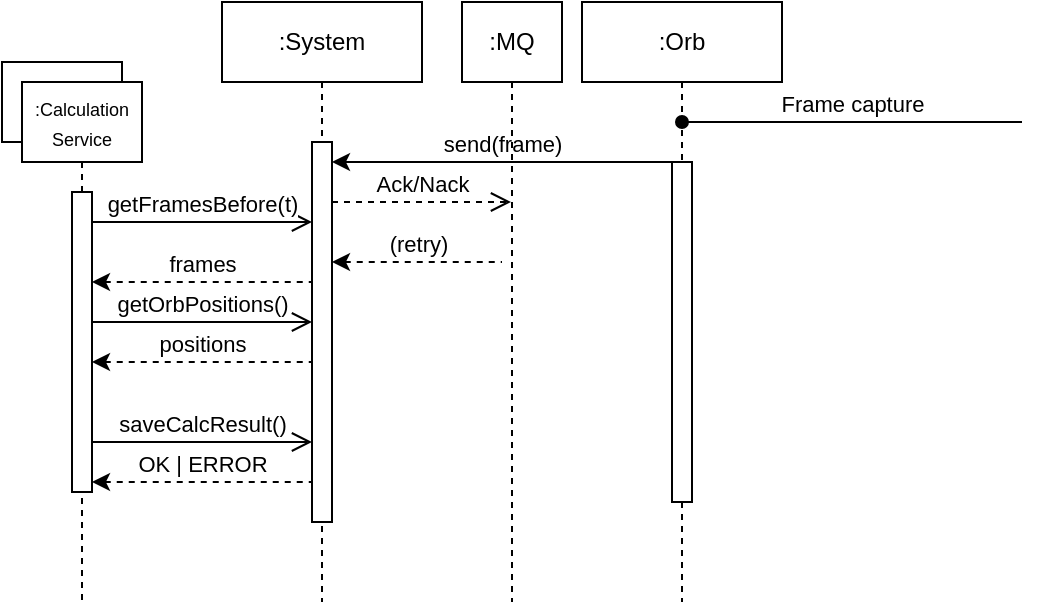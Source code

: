 <mxfile version="21.1.9" type="github">
  <diagram name="Page-1" id="2YBvvXClWsGukQMizWep">
    <mxGraphModel dx="2524" dy="759" grid="1" gridSize="10" guides="1" tooltips="1" connect="1" arrows="1" fold="1" page="1" pageScale="1" pageWidth="850" pageHeight="1100" math="0" shadow="0">
      <root>
        <mxCell id="0" />
        <mxCell id="1" parent="0" />
        <mxCell id="rSKSXi-QU2KXNEiJ4-z2-8" value="" style="rounded=0;whiteSpace=wrap;html=1;" parent="1" vertex="1">
          <mxGeometry x="-70" y="70" width="60" height="40" as="geometry" />
        </mxCell>
        <mxCell id="aM9ryv3xv72pqoxQDRHE-1" value=":System" style="shape=umlLifeline;perimeter=lifelinePerimeter;whiteSpace=wrap;html=1;container=0;dropTarget=0;collapsible=0;recursiveResize=0;outlineConnect=0;portConstraint=eastwest;newEdgeStyle={&quot;edgeStyle&quot;:&quot;elbowEdgeStyle&quot;,&quot;elbow&quot;:&quot;vertical&quot;,&quot;curved&quot;:0,&quot;rounded&quot;:0};" parent="1" vertex="1">
          <mxGeometry x="40" y="40" width="100" height="300" as="geometry" />
        </mxCell>
        <mxCell id="aM9ryv3xv72pqoxQDRHE-2" value="" style="html=1;points=[];perimeter=orthogonalPerimeter;outlineConnect=0;targetShapes=umlLifeline;portConstraint=eastwest;newEdgeStyle={&quot;edgeStyle&quot;:&quot;elbowEdgeStyle&quot;,&quot;elbow&quot;:&quot;vertical&quot;,&quot;curved&quot;:0,&quot;rounded&quot;:0};" parent="aM9ryv3xv72pqoxQDRHE-1" vertex="1">
          <mxGeometry x="45" y="70" width="10" height="190" as="geometry" />
        </mxCell>
        <mxCell id="aM9ryv3xv72pqoxQDRHE-5" value=":Orb" style="shape=umlLifeline;perimeter=lifelinePerimeter;whiteSpace=wrap;html=1;container=0;dropTarget=0;collapsible=0;recursiveResize=0;outlineConnect=0;portConstraint=eastwest;newEdgeStyle={&quot;edgeStyle&quot;:&quot;elbowEdgeStyle&quot;,&quot;elbow&quot;:&quot;vertical&quot;,&quot;curved&quot;:0,&quot;rounded&quot;:0};" parent="1" vertex="1">
          <mxGeometry x="220" y="40" width="100" height="300" as="geometry" />
        </mxCell>
        <mxCell id="aM9ryv3xv72pqoxQDRHE-6" value="" style="html=1;points=[];perimeter=orthogonalPerimeter;outlineConnect=0;targetShapes=umlLifeline;portConstraint=eastwest;newEdgeStyle={&quot;edgeStyle&quot;:&quot;elbowEdgeStyle&quot;,&quot;elbow&quot;:&quot;vertical&quot;,&quot;curved&quot;:0,&quot;rounded&quot;:0};" parent="aM9ryv3xv72pqoxQDRHE-5" vertex="1">
          <mxGeometry x="45" y="80" width="10" height="170" as="geometry" />
        </mxCell>
        <mxCell id="aM9ryv3xv72pqoxQDRHE-7" value="send(frame)" style="html=1;verticalAlign=bottom;endArrow=none;edgeStyle=elbowEdgeStyle;elbow=vertical;curved=0;rounded=0;endFill=0;startArrow=classic;startFill=1;" parent="1" source="aM9ryv3xv72pqoxQDRHE-2" target="aM9ryv3xv72pqoxQDRHE-6" edge="1">
          <mxGeometry relative="1" as="geometry">
            <mxPoint x="195" y="130" as="sourcePoint" />
            <Array as="points">
              <mxPoint x="180" y="120" />
            </Array>
          </mxGeometry>
        </mxCell>
        <mxCell id="rSKSXi-QU2KXNEiJ4-z2-1" value=":MQ" style="shape=umlLifeline;perimeter=lifelinePerimeter;whiteSpace=wrap;html=1;container=0;dropTarget=0;collapsible=0;recursiveResize=0;outlineConnect=0;portConstraint=eastwest;newEdgeStyle={&quot;edgeStyle&quot;:&quot;elbowEdgeStyle&quot;,&quot;elbow&quot;:&quot;vertical&quot;,&quot;curved&quot;:0,&quot;rounded&quot;:0};" parent="1" vertex="1">
          <mxGeometry x="160" y="40" width="50" height="300" as="geometry" />
        </mxCell>
        <mxCell id="rSKSXi-QU2KXNEiJ4-z2-4" value="Ack/Nack" style="html=1;verticalAlign=bottom;endArrow=open;dashed=1;endSize=8;edgeStyle=elbowEdgeStyle;elbow=vertical;curved=0;rounded=0;" parent="1" source="aM9ryv3xv72pqoxQDRHE-2" target="rSKSXi-QU2KXNEiJ4-z2-1" edge="1">
          <mxGeometry relative="1" as="geometry">
            <mxPoint x="180" y="140" as="targetPoint" />
            <Array as="points">
              <mxPoint x="140" y="140" />
            </Array>
            <mxPoint x="100" y="140" as="sourcePoint" />
          </mxGeometry>
        </mxCell>
        <mxCell id="rSKSXi-QU2KXNEiJ4-z2-5" value="Frame capture" style="html=1;verticalAlign=bottom;endArrow=none;edgeStyle=elbowEdgeStyle;elbow=vertical;curved=0;rounded=0;endFill=0;startArrow=oval;startFill=1;" parent="1" edge="1">
          <mxGeometry relative="1" as="geometry">
            <mxPoint x="270" y="100" as="sourcePoint" />
            <Array as="points">
              <mxPoint x="355" y="100" />
            </Array>
            <mxPoint x="440" y="100" as="targetPoint" />
          </mxGeometry>
        </mxCell>
        <mxCell id="rSKSXi-QU2KXNEiJ4-z2-6" value="&lt;font style=&quot;font-size: 9px;&quot;&gt;:Calculation&lt;br&gt;Service&lt;/font&gt;" style="shape=umlLifeline;perimeter=lifelinePerimeter;whiteSpace=wrap;html=1;container=0;dropTarget=0;collapsible=0;recursiveResize=0;outlineConnect=0;portConstraint=eastwest;newEdgeStyle={&quot;edgeStyle&quot;:&quot;elbowEdgeStyle&quot;,&quot;elbow&quot;:&quot;vertical&quot;,&quot;curved&quot;:0,&quot;rounded&quot;:0};" parent="1" vertex="1">
          <mxGeometry x="-60" y="80" width="60" height="260" as="geometry" />
        </mxCell>
        <mxCell id="rSKSXi-QU2KXNEiJ4-z2-7" value="" style="html=1;points=[];perimeter=orthogonalPerimeter;outlineConnect=0;targetShapes=umlLifeline;portConstraint=eastwest;newEdgeStyle={&quot;edgeStyle&quot;:&quot;elbowEdgeStyle&quot;,&quot;elbow&quot;:&quot;vertical&quot;,&quot;curved&quot;:0,&quot;rounded&quot;:0};" parent="rSKSXi-QU2KXNEiJ4-z2-6" vertex="1">
          <mxGeometry x="25" y="55" width="10" height="150" as="geometry" />
        </mxCell>
        <mxCell id="rSKSXi-QU2KXNEiJ4-z2-9" value="getFramesBefore(t)" style="html=1;verticalAlign=bottom;endArrow=open;endSize=8;edgeStyle=elbowEdgeStyle;elbow=vertical;curved=0;rounded=0;" parent="1" source="rSKSXi-QU2KXNEiJ4-z2-7" target="aM9ryv3xv72pqoxQDRHE-2" edge="1">
          <mxGeometry relative="1" as="geometry">
            <mxPoint x="60" y="150" as="targetPoint" />
            <Array as="points">
              <mxPoint x="25" y="150" />
            </Array>
            <mxPoint x="-20" y="150" as="sourcePoint" />
          </mxGeometry>
        </mxCell>
        <mxCell id="rSKSXi-QU2KXNEiJ4-z2-10" value="frames" style="html=1;verticalAlign=bottom;endArrow=none;endSize=8;edgeStyle=elbowEdgeStyle;elbow=vertical;curved=0;rounded=0;startArrow=classic;startFill=1;endFill=0;dashed=1;" parent="1" source="rSKSXi-QU2KXNEiJ4-z2-7" target="aM9ryv3xv72pqoxQDRHE-2" edge="1">
          <mxGeometry relative="1" as="geometry">
            <mxPoint x="70" y="180" as="targetPoint" />
            <Array as="points">
              <mxPoint x="60" y="180" />
              <mxPoint x="25" y="180" />
            </Array>
            <mxPoint x="-20" y="180" as="sourcePoint" />
          </mxGeometry>
        </mxCell>
        <mxCell id="rSKSXi-QU2KXNEiJ4-z2-11" value="saveCalcResult()" style="html=1;verticalAlign=bottom;endArrow=open;endSize=8;edgeStyle=elbowEdgeStyle;elbow=vertical;curved=0;rounded=0;" parent="1" source="rSKSXi-QU2KXNEiJ4-z2-7" target="aM9ryv3xv72pqoxQDRHE-2" edge="1">
          <mxGeometry relative="1" as="geometry">
            <mxPoint x="70" y="260" as="targetPoint" />
            <Array as="points">
              <mxPoint x="25" y="260" />
            </Array>
            <mxPoint x="-20" y="260" as="sourcePoint" />
          </mxGeometry>
        </mxCell>
        <mxCell id="rSKSXi-QU2KXNEiJ4-z2-12" value="OK | ERROR" style="html=1;verticalAlign=bottom;endArrow=none;endSize=8;edgeStyle=elbowEdgeStyle;elbow=vertical;curved=0;rounded=0;startArrow=classic;startFill=1;endFill=0;dashed=1;" parent="1" source="rSKSXi-QU2KXNEiJ4-z2-7" target="aM9ryv3xv72pqoxQDRHE-2" edge="1">
          <mxGeometry relative="1" as="geometry">
            <mxPoint x="80" y="280" as="targetPoint" />
            <Array as="points">
              <mxPoint x="25" y="280" />
            </Array>
            <mxPoint x="-20" y="280" as="sourcePoint" />
          </mxGeometry>
        </mxCell>
        <mxCell id="rSKSXi-QU2KXNEiJ4-z2-14" value="(retry)" style="html=1;verticalAlign=bottom;endArrow=none;endSize=8;edgeStyle=elbowEdgeStyle;elbow=vertical;curved=0;rounded=0;startArrow=classic;startFill=1;endFill=0;dashed=1;entryX=0.4;entryY=0.433;entryDx=0;entryDy=0;entryPerimeter=0;" parent="1" source="aM9ryv3xv72pqoxQDRHE-2" target="rSKSXi-QU2KXNEiJ4-z2-1" edge="1">
          <mxGeometry relative="1" as="geometry">
            <mxPoint x="180" y="170" as="targetPoint" />
            <Array as="points">
              <mxPoint x="145" y="170" />
            </Array>
            <mxPoint x="100" y="170" as="sourcePoint" />
          </mxGeometry>
        </mxCell>
        <mxCell id="rSKSXi-QU2KXNEiJ4-z2-16" value="getOrbPositions()" style="html=1;verticalAlign=bottom;endArrow=open;endSize=8;edgeStyle=elbowEdgeStyle;elbow=vertical;curved=0;rounded=0;" parent="1" source="rSKSXi-QU2KXNEiJ4-z2-7" target="aM9ryv3xv72pqoxQDRHE-2" edge="1">
          <mxGeometry relative="1" as="geometry">
            <mxPoint x="80" y="210" as="targetPoint" />
            <Array as="points">
              <mxPoint y="200" />
              <mxPoint x="30" y="209.81" />
            </Array>
            <mxPoint x="-20" y="209.81" as="sourcePoint" />
          </mxGeometry>
        </mxCell>
        <mxCell id="rSKSXi-QU2KXNEiJ4-z2-17" value="positions" style="html=1;verticalAlign=bottom;endArrow=none;endSize=8;edgeStyle=elbowEdgeStyle;elbow=vertical;curved=0;rounded=0;startArrow=classic;startFill=1;endFill=0;dashed=1;" parent="1" source="rSKSXi-QU2KXNEiJ4-z2-7" target="aM9ryv3xv72pqoxQDRHE-2" edge="1">
          <mxGeometry relative="1" as="geometry">
            <mxPoint x="80" y="220" as="targetPoint" />
            <Array as="points">
              <mxPoint x="10" y="220" />
              <mxPoint y="230" />
              <mxPoint x="20" y="220" />
              <mxPoint x="40" y="220" />
              <mxPoint x="30" y="220" />
            </Array>
            <mxPoint x="-20" y="220" as="sourcePoint" />
          </mxGeometry>
        </mxCell>
      </root>
    </mxGraphModel>
  </diagram>
</mxfile>
